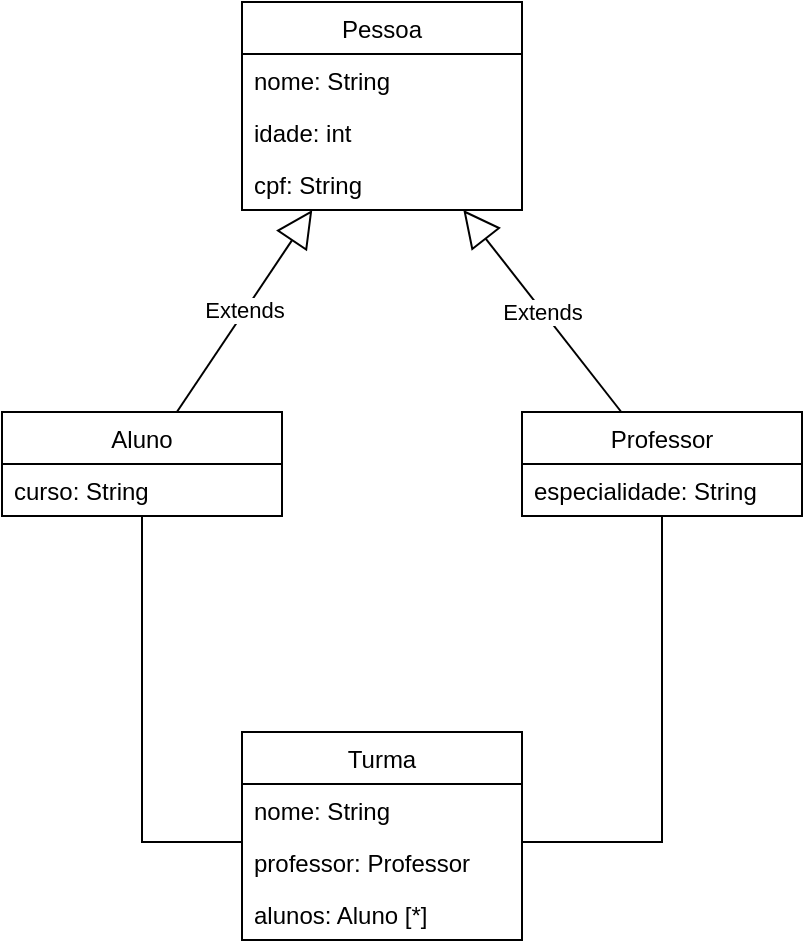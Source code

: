 <mxfile version="10.5.7" type="google"><diagram id="P6RJKG-0yTdB4pgK5TUU" name="Page-1"><mxGraphModel dx="1394" dy="764" grid="1" gridSize="10" guides="1" tooltips="1" connect="1" arrows="1" fold="1" page="1" pageScale="1" pageWidth="827" pageHeight="1169" math="0" shadow="0"><root><mxCell id="0"/><mxCell id="1" parent="0"/><mxCell id="Z_vDYioohtik0kC9C4QR-1" value="Aluno" style="swimlane;fontStyle=0;childLayout=stackLayout;horizontal=1;startSize=26;fillColor=none;horizontalStack=0;resizeParent=1;resizeParentMax=0;resizeLast=0;collapsible=1;marginBottom=0;" vertex="1" parent="1"><mxGeometry x="200" y="315" width="140" height="52" as="geometry"/></mxCell><mxCell id="Z_vDYioohtik0kC9C4QR-2" value="curso: String" style="text;strokeColor=none;fillColor=none;align=left;verticalAlign=top;spacingLeft=4;spacingRight=4;overflow=hidden;rotatable=0;points=[[0,0.5],[1,0.5]];portConstraint=eastwest;" vertex="1" parent="Z_vDYioohtik0kC9C4QR-1"><mxGeometry y="26" width="140" height="26" as="geometry"/></mxCell><mxCell id="Z_vDYioohtik0kC9C4QR-38" style="edgeStyle=orthogonalEdgeStyle;rounded=0;orthogonalLoop=1;jettySize=auto;html=1;endArrow=none;endFill=0;" edge="1" parent="1" source="Z_vDYioohtik0kC9C4QR-18" target="Z_vDYioohtik0kC9C4QR-1"><mxGeometry relative="1" as="geometry"><Array as="points"><mxPoint x="270" y="530"/></Array></mxGeometry></mxCell><mxCell id="Z_vDYioohtik0kC9C4QR-39" style="edgeStyle=orthogonalEdgeStyle;rounded=0;orthogonalLoop=1;jettySize=auto;html=1;endArrow=none;endFill=0;" edge="1" parent="1" source="Z_vDYioohtik0kC9C4QR-18" target="Z_vDYioohtik0kC9C4QR-22"><mxGeometry relative="1" as="geometry"><Array as="points"><mxPoint x="530" y="530"/></Array></mxGeometry></mxCell><mxCell id="Z_vDYioohtik0kC9C4QR-18" value="Turma" style="swimlane;fontStyle=0;childLayout=stackLayout;horizontal=1;startSize=26;fillColor=none;horizontalStack=0;resizeParent=1;resizeParentMax=0;resizeLast=0;collapsible=1;marginBottom=0;" vertex="1" parent="1"><mxGeometry x="320" y="475" width="140" height="104" as="geometry"/></mxCell><mxCell id="Z_vDYioohtik0kC9C4QR-19" value="nome: String" style="text;strokeColor=none;fillColor=none;align=left;verticalAlign=top;spacingLeft=4;spacingRight=4;overflow=hidden;rotatable=0;points=[[0,0.5],[1,0.5]];portConstraint=eastwest;" vertex="1" parent="Z_vDYioohtik0kC9C4QR-18"><mxGeometry y="26" width="140" height="26" as="geometry"/></mxCell><mxCell id="Z_vDYioohtik0kC9C4QR-20" value="professor: Professor" style="text;strokeColor=none;fillColor=none;align=left;verticalAlign=top;spacingLeft=4;spacingRight=4;overflow=hidden;rotatable=0;points=[[0,0.5],[1,0.5]];portConstraint=eastwest;" vertex="1" parent="Z_vDYioohtik0kC9C4QR-18"><mxGeometry y="52" width="140" height="26" as="geometry"/></mxCell><mxCell id="Z_vDYioohtik0kC9C4QR-21" value="alunos: Aluno [*]" style="text;strokeColor=none;fillColor=none;align=left;verticalAlign=top;spacingLeft=4;spacingRight=4;overflow=hidden;rotatable=0;points=[[0,0.5],[1,0.5]];portConstraint=eastwest;" vertex="1" parent="Z_vDYioohtik0kC9C4QR-18"><mxGeometry y="78" width="140" height="26" as="geometry"/></mxCell><mxCell id="Z_vDYioohtik0kC9C4QR-22" value="Professor" style="swimlane;fontStyle=0;childLayout=stackLayout;horizontal=1;startSize=26;fillColor=none;horizontalStack=0;resizeParent=1;resizeParentMax=0;resizeLast=0;collapsible=1;marginBottom=0;" vertex="1" parent="1"><mxGeometry x="460" y="315" width="140" height="52" as="geometry"/></mxCell><mxCell id="Z_vDYioohtik0kC9C4QR-23" value="especialidade: String" style="text;strokeColor=none;fillColor=none;align=left;verticalAlign=top;spacingLeft=4;spacingRight=4;overflow=hidden;rotatable=0;points=[[0,0.5],[1,0.5]];portConstraint=eastwest;" vertex="1" parent="Z_vDYioohtik0kC9C4QR-22"><mxGeometry y="26" width="140" height="26" as="geometry"/></mxCell><mxCell id="Z_vDYioohtik0kC9C4QR-26" value="Pessoa" style="swimlane;fontStyle=0;childLayout=stackLayout;horizontal=1;startSize=26;fillColor=none;horizontalStack=0;resizeParent=1;resizeParentMax=0;resizeLast=0;collapsible=1;marginBottom=0;" vertex="1" parent="1"><mxGeometry x="320" y="110" width="140" height="104" as="geometry"/></mxCell><mxCell id="Z_vDYioohtik0kC9C4QR-27" value="nome: String" style="text;strokeColor=none;fillColor=none;align=left;verticalAlign=top;spacingLeft=4;spacingRight=4;overflow=hidden;rotatable=0;points=[[0,0.5],[1,0.5]];portConstraint=eastwest;" vertex="1" parent="Z_vDYioohtik0kC9C4QR-26"><mxGeometry y="26" width="140" height="26" as="geometry"/></mxCell><mxCell id="Z_vDYioohtik0kC9C4QR-28" value="idade: int" style="text;strokeColor=none;fillColor=none;align=left;verticalAlign=top;spacingLeft=4;spacingRight=4;overflow=hidden;rotatable=0;points=[[0,0.5],[1,0.5]];portConstraint=eastwest;" vertex="1" parent="Z_vDYioohtik0kC9C4QR-26"><mxGeometry y="52" width="140" height="26" as="geometry"/></mxCell><mxCell id="Z_vDYioohtik0kC9C4QR-29" value="cpf: String" style="text;strokeColor=none;fillColor=none;align=left;verticalAlign=top;spacingLeft=4;spacingRight=4;overflow=hidden;rotatable=0;points=[[0,0.5],[1,0.5]];portConstraint=eastwest;" vertex="1" parent="Z_vDYioohtik0kC9C4QR-26"><mxGeometry y="78" width="140" height="26" as="geometry"/></mxCell><mxCell id="Z_vDYioohtik0kC9C4QR-35" value="Extends" style="endArrow=block;endSize=16;endFill=0;html=1;" edge="1" parent="1" source="Z_vDYioohtik0kC9C4QR-1" target="Z_vDYioohtik0kC9C4QR-26"><mxGeometry width="160" relative="1" as="geometry"><mxPoint x="160" y="260" as="sourcePoint"/><mxPoint x="320" y="260" as="targetPoint"/></mxGeometry></mxCell><mxCell id="Z_vDYioohtik0kC9C4QR-36" value="Extends" style="endArrow=block;endSize=16;endFill=0;html=1;" edge="1" parent="1" source="Z_vDYioohtik0kC9C4QR-22" target="Z_vDYioohtik0kC9C4QR-26"><mxGeometry width="160" relative="1" as="geometry"><mxPoint x="550" y="250" as="sourcePoint"/><mxPoint x="710" y="250" as="targetPoint"/></mxGeometry></mxCell></root></mxGraphModel></diagram></mxfile>